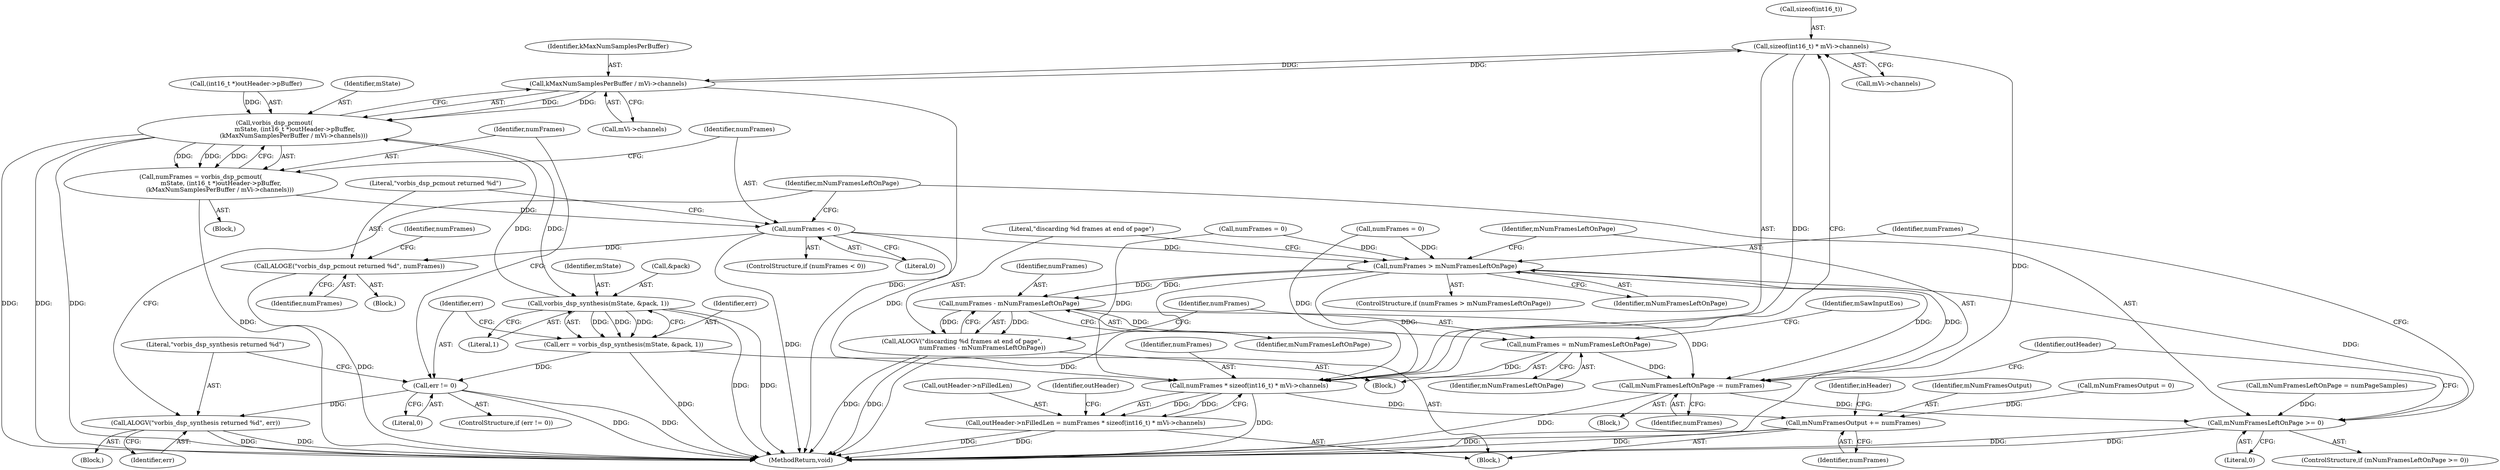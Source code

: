 digraph "0_Android_4e32001e4196f39ddd0b86686ae0231c8f5ed944_0@API" {
"1000536" [label="(Call,sizeof(int16_t) * mVi->channels)"];
"1000482" [label="(Call,kMaxNumSamplesPerBuffer / mVi->channels)"];
"1000536" [label="(Call,sizeof(int16_t) * mVi->channels)"];
"1000475" [label="(Call,vorbis_dsp_pcmout(\n                     mState, (int16_t *)outHeader->pBuffer,\n                    (kMaxNumSamplesPerBuffer / mVi->channels)))"];
"1000458" [label="(Call,vorbis_dsp_synthesis(mState, &pack, 1))"];
"1000456" [label="(Call,err = vorbis_dsp_synthesis(mState, &pack, 1))"];
"1000464" [label="(Call,err != 0)"];
"1000468" [label="(Call,ALOGV(\"vorbis_dsp_synthesis returned %d\", err))"];
"1000473" [label="(Call,numFrames = vorbis_dsp_pcmout(\n                     mState, (int16_t *)outHeader->pBuffer,\n                    (kMaxNumSamplesPerBuffer / mVi->channels)))"];
"1000488" [label="(Call,numFrames < 0)"];
"1000492" [label="(Call,ALOGE(\"vorbis_dsp_pcmout returned %d\", numFrames))"];
"1000504" [label="(Call,numFrames > mNumFramesLeftOnPage)"];
"1000510" [label="(Call,numFrames - mNumFramesLeftOnPage)"];
"1000508" [label="(Call,ALOGV(\"discarding %d frames at end of page\",\n                     numFrames - mNumFramesLeftOnPage))"];
"1000513" [label="(Call,numFrames = mNumFramesLeftOnPage)"];
"1000527" [label="(Call,mNumFramesLeftOnPage -= numFrames)"];
"1000499" [label="(Call,mNumFramesLeftOnPage >= 0)"];
"1000534" [label="(Call,numFrames * sizeof(int16_t) * mVi->channels)"];
"1000530" [label="(Call,outHeader->nFilledLen = numFrames * sizeof(int16_t) * mVi->channels)"];
"1000550" [label="(Call,mNumFramesOutput += numFrames)"];
"1000493" [label="(Literal,\"vorbis_dsp_pcmout returned %d\")"];
"1000465" [label="(Identifier,err)"];
"1000496" [label="(Identifier,numFrames)"];
"1000464" [label="(Call,err != 0)"];
"1000529" [label="(Identifier,numFrames)"];
"1000532" [label="(Identifier,outHeader)"];
"1000477" [label="(Call,(int16_t *)outHeader->pBuffer)"];
"1000488" [label="(Call,numFrames < 0)"];
"1000491" [label="(Block,)"];
"1000348" [label="(Call,mNumFramesLeftOnPage = numPageSamples)"];
"1000535" [label="(Identifier,numFrames)"];
"1000476" [label="(Identifier,mState)"];
"1000499" [label="(Call,mNumFramesLeftOnPage >= 0)"];
"1000517" [label="(Identifier,mSawInputEos)"];
"1000469" [label="(Literal,\"vorbis_dsp_synthesis returned %d\")"];
"1000507" [label="(Block,)"];
"1000544" [label="(Identifier,outHeader)"];
"1000463" [label="(ControlStructure,if (err != 0))"];
"1000536" [label="(Call,sizeof(int16_t) * mVi->channels)"];
"1000509" [label="(Literal,\"discarding %d frames at end of page\")"];
"1000492" [label="(Call,ALOGE(\"vorbis_dsp_pcmout returned %d\", numFrames))"];
"1000458" [label="(Call,vorbis_dsp_synthesis(mState, &pack, 1))"];
"1000513" [label="(Call,numFrames = mNumFramesLeftOnPage)"];
"1000484" [label="(Call,mVi->channels)"];
"1000552" [label="(Identifier,numFrames)"];
"1000514" [label="(Identifier,numFrames)"];
"1000534" [label="(Call,numFrames * sizeof(int16_t) * mVi->channels)"];
"1000503" [label="(ControlStructure,if (numFrames > mNumFramesLeftOnPage))"];
"1000447" [label="(Call,numFrames = 0)"];
"1000537" [label="(Call,sizeof(int16_t))"];
"1000508" [label="(Call,ALOGV(\"discarding %d frames at end of page\",\n                     numFrames - mNumFramesLeftOnPage))"];
"1000505" [label="(Identifier,numFrames)"];
"1000489" [label="(Identifier,numFrames)"];
"1000240" [label="(Block,)"];
"1000531" [label="(Call,outHeader->nFilledLen)"];
"1000550" [label="(Call,mNumFramesOutput += numFrames)"];
"1000475" [label="(Call,vorbis_dsp_pcmout(\n                     mState, (int16_t *)outHeader->pBuffer,\n                    (kMaxNumSamplesPerBuffer / mVi->channels)))"];
"1000457" [label="(Identifier,err)"];
"1000510" [label="(Call,numFrames - mNumFramesLeftOnPage)"];
"1000588" [label="(MethodReturn,void)"];
"1000500" [label="(Identifier,mNumFramesLeftOnPage)"];
"1000554" [label="(Identifier,inHeader)"];
"1000472" [label="(Block,)"];
"1000468" [label="(Call,ALOGV(\"vorbis_dsp_synthesis returned %d\", err))"];
"1000498" [label="(ControlStructure,if (mNumFramesLeftOnPage >= 0))"];
"1000501" [label="(Literal,0)"];
"1000487" [label="(ControlStructure,if (numFrames < 0))"];
"1000466" [label="(Literal,0)"];
"1000515" [label="(Identifier,mNumFramesLeftOnPage)"];
"1000528" [label="(Identifier,mNumFramesLeftOnPage)"];
"1000473" [label="(Call,numFrames = vorbis_dsp_pcmout(\n                     mState, (int16_t *)outHeader->pBuffer,\n                    (kMaxNumSamplesPerBuffer / mVi->channels)))"];
"1000490" [label="(Literal,0)"];
"1000494" [label="(Identifier,numFrames)"];
"1000483" [label="(Identifier,kMaxNumSamplesPerBuffer)"];
"1000482" [label="(Call,kMaxNumSamplesPerBuffer / mVi->channels)"];
"1000502" [label="(Block,)"];
"1000551" [label="(Identifier,mNumFramesOutput)"];
"1000456" [label="(Call,err = vorbis_dsp_synthesis(mState, &pack, 1))"];
"1000530" [label="(Call,outHeader->nFilledLen = numFrames * sizeof(int16_t) * mVi->channels)"];
"1000539" [label="(Call,mVi->channels)"];
"1000504" [label="(Call,numFrames > mNumFramesLeftOnPage)"];
"1000511" [label="(Identifier,numFrames)"];
"1000467" [label="(Block,)"];
"1000495" [label="(Call,numFrames = 0)"];
"1000470" [label="(Identifier,err)"];
"1000334" [label="(Call,mNumFramesOutput = 0)"];
"1000474" [label="(Identifier,numFrames)"];
"1000462" [label="(Literal,1)"];
"1000506" [label="(Identifier,mNumFramesLeftOnPage)"];
"1000512" [label="(Identifier,mNumFramesLeftOnPage)"];
"1000459" [label="(Identifier,mState)"];
"1000527" [label="(Call,mNumFramesLeftOnPage -= numFrames)"];
"1000460" [label="(Call,&pack)"];
"1000536" -> "1000534"  [label="AST: "];
"1000536" -> "1000539"  [label="CFG: "];
"1000537" -> "1000536"  [label="AST: "];
"1000539" -> "1000536"  [label="AST: "];
"1000534" -> "1000536"  [label="CFG: "];
"1000536" -> "1000588"  [label="DDG: "];
"1000536" -> "1000482"  [label="DDG: "];
"1000536" -> "1000534"  [label="DDG: "];
"1000482" -> "1000536"  [label="DDG: "];
"1000482" -> "1000475"  [label="AST: "];
"1000482" -> "1000484"  [label="CFG: "];
"1000483" -> "1000482"  [label="AST: "];
"1000484" -> "1000482"  [label="AST: "];
"1000475" -> "1000482"  [label="CFG: "];
"1000482" -> "1000588"  [label="DDG: "];
"1000482" -> "1000475"  [label="DDG: "];
"1000482" -> "1000475"  [label="DDG: "];
"1000475" -> "1000473"  [label="AST: "];
"1000476" -> "1000475"  [label="AST: "];
"1000477" -> "1000475"  [label="AST: "];
"1000473" -> "1000475"  [label="CFG: "];
"1000475" -> "1000588"  [label="DDG: "];
"1000475" -> "1000588"  [label="DDG: "];
"1000475" -> "1000588"  [label="DDG: "];
"1000475" -> "1000458"  [label="DDG: "];
"1000475" -> "1000473"  [label="DDG: "];
"1000475" -> "1000473"  [label="DDG: "];
"1000475" -> "1000473"  [label="DDG: "];
"1000458" -> "1000475"  [label="DDG: "];
"1000477" -> "1000475"  [label="DDG: "];
"1000458" -> "1000456"  [label="AST: "];
"1000458" -> "1000462"  [label="CFG: "];
"1000459" -> "1000458"  [label="AST: "];
"1000460" -> "1000458"  [label="AST: "];
"1000462" -> "1000458"  [label="AST: "];
"1000456" -> "1000458"  [label="CFG: "];
"1000458" -> "1000588"  [label="DDG: "];
"1000458" -> "1000588"  [label="DDG: "];
"1000458" -> "1000456"  [label="DDG: "];
"1000458" -> "1000456"  [label="DDG: "];
"1000458" -> "1000456"  [label="DDG: "];
"1000456" -> "1000240"  [label="AST: "];
"1000457" -> "1000456"  [label="AST: "];
"1000465" -> "1000456"  [label="CFG: "];
"1000456" -> "1000588"  [label="DDG: "];
"1000456" -> "1000464"  [label="DDG: "];
"1000464" -> "1000463"  [label="AST: "];
"1000464" -> "1000466"  [label="CFG: "];
"1000465" -> "1000464"  [label="AST: "];
"1000466" -> "1000464"  [label="AST: "];
"1000469" -> "1000464"  [label="CFG: "];
"1000474" -> "1000464"  [label="CFG: "];
"1000464" -> "1000588"  [label="DDG: "];
"1000464" -> "1000588"  [label="DDG: "];
"1000464" -> "1000468"  [label="DDG: "];
"1000468" -> "1000467"  [label="AST: "];
"1000468" -> "1000470"  [label="CFG: "];
"1000469" -> "1000468"  [label="AST: "];
"1000470" -> "1000468"  [label="AST: "];
"1000500" -> "1000468"  [label="CFG: "];
"1000468" -> "1000588"  [label="DDG: "];
"1000468" -> "1000588"  [label="DDG: "];
"1000473" -> "1000472"  [label="AST: "];
"1000474" -> "1000473"  [label="AST: "];
"1000489" -> "1000473"  [label="CFG: "];
"1000473" -> "1000588"  [label="DDG: "];
"1000473" -> "1000488"  [label="DDG: "];
"1000488" -> "1000487"  [label="AST: "];
"1000488" -> "1000490"  [label="CFG: "];
"1000489" -> "1000488"  [label="AST: "];
"1000490" -> "1000488"  [label="AST: "];
"1000493" -> "1000488"  [label="CFG: "];
"1000500" -> "1000488"  [label="CFG: "];
"1000488" -> "1000588"  [label="DDG: "];
"1000488" -> "1000492"  [label="DDG: "];
"1000488" -> "1000504"  [label="DDG: "];
"1000488" -> "1000534"  [label="DDG: "];
"1000492" -> "1000491"  [label="AST: "];
"1000492" -> "1000494"  [label="CFG: "];
"1000493" -> "1000492"  [label="AST: "];
"1000494" -> "1000492"  [label="AST: "];
"1000496" -> "1000492"  [label="CFG: "];
"1000492" -> "1000588"  [label="DDG: "];
"1000504" -> "1000503"  [label="AST: "];
"1000504" -> "1000506"  [label="CFG: "];
"1000505" -> "1000504"  [label="AST: "];
"1000506" -> "1000504"  [label="AST: "];
"1000509" -> "1000504"  [label="CFG: "];
"1000528" -> "1000504"  [label="CFG: "];
"1000504" -> "1000588"  [label="DDG: "];
"1000495" -> "1000504"  [label="DDG: "];
"1000447" -> "1000504"  [label="DDG: "];
"1000499" -> "1000504"  [label="DDG: "];
"1000504" -> "1000510"  [label="DDG: "];
"1000504" -> "1000510"  [label="DDG: "];
"1000504" -> "1000527"  [label="DDG: "];
"1000504" -> "1000527"  [label="DDG: "];
"1000504" -> "1000534"  [label="DDG: "];
"1000510" -> "1000508"  [label="AST: "];
"1000510" -> "1000512"  [label="CFG: "];
"1000511" -> "1000510"  [label="AST: "];
"1000512" -> "1000510"  [label="AST: "];
"1000508" -> "1000510"  [label="CFG: "];
"1000510" -> "1000508"  [label="DDG: "];
"1000510" -> "1000508"  [label="DDG: "];
"1000510" -> "1000513"  [label="DDG: "];
"1000510" -> "1000527"  [label="DDG: "];
"1000508" -> "1000507"  [label="AST: "];
"1000509" -> "1000508"  [label="AST: "];
"1000514" -> "1000508"  [label="CFG: "];
"1000508" -> "1000588"  [label="DDG: "];
"1000508" -> "1000588"  [label="DDG: "];
"1000513" -> "1000507"  [label="AST: "];
"1000513" -> "1000515"  [label="CFG: "];
"1000514" -> "1000513"  [label="AST: "];
"1000515" -> "1000513"  [label="AST: "];
"1000517" -> "1000513"  [label="CFG: "];
"1000513" -> "1000527"  [label="DDG: "];
"1000513" -> "1000534"  [label="DDG: "];
"1000527" -> "1000502"  [label="AST: "];
"1000527" -> "1000529"  [label="CFG: "];
"1000528" -> "1000527"  [label="AST: "];
"1000529" -> "1000527"  [label="AST: "];
"1000532" -> "1000527"  [label="CFG: "];
"1000527" -> "1000588"  [label="DDG: "];
"1000527" -> "1000499"  [label="DDG: "];
"1000499" -> "1000498"  [label="AST: "];
"1000499" -> "1000501"  [label="CFG: "];
"1000500" -> "1000499"  [label="AST: "];
"1000501" -> "1000499"  [label="AST: "];
"1000505" -> "1000499"  [label="CFG: "];
"1000532" -> "1000499"  [label="CFG: "];
"1000499" -> "1000588"  [label="DDG: "];
"1000499" -> "1000588"  [label="DDG: "];
"1000348" -> "1000499"  [label="DDG: "];
"1000534" -> "1000530"  [label="AST: "];
"1000535" -> "1000534"  [label="AST: "];
"1000530" -> "1000534"  [label="CFG: "];
"1000534" -> "1000588"  [label="DDG: "];
"1000534" -> "1000530"  [label="DDG: "];
"1000534" -> "1000530"  [label="DDG: "];
"1000495" -> "1000534"  [label="DDG: "];
"1000447" -> "1000534"  [label="DDG: "];
"1000534" -> "1000550"  [label="DDG: "];
"1000530" -> "1000240"  [label="AST: "];
"1000531" -> "1000530"  [label="AST: "];
"1000544" -> "1000530"  [label="CFG: "];
"1000530" -> "1000588"  [label="DDG: "];
"1000530" -> "1000588"  [label="DDG: "];
"1000550" -> "1000240"  [label="AST: "];
"1000550" -> "1000552"  [label="CFG: "];
"1000551" -> "1000550"  [label="AST: "];
"1000552" -> "1000550"  [label="AST: "];
"1000554" -> "1000550"  [label="CFG: "];
"1000550" -> "1000588"  [label="DDG: "];
"1000550" -> "1000588"  [label="DDG: "];
"1000334" -> "1000550"  [label="DDG: "];
}

